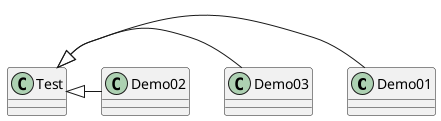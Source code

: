 @startuml


class Demo01
class Demo02
class Demo03

class Test

Test <|-  Demo01
Test <|-  Demo03
Test <|-  Demo02

'List <|-- AbstractList
'Collection <|-- AbstractCollection
'
'Collection <|- List
'AbstractCollection <|- AbstractList
'AbstractList <|-- ArrayList
'
'class ArrayList {
'Object[] elementData
'size()
'}
'
'enum TimeUnit {
'DAYS
'HOURS
'MINUTES
'}


@enduml
